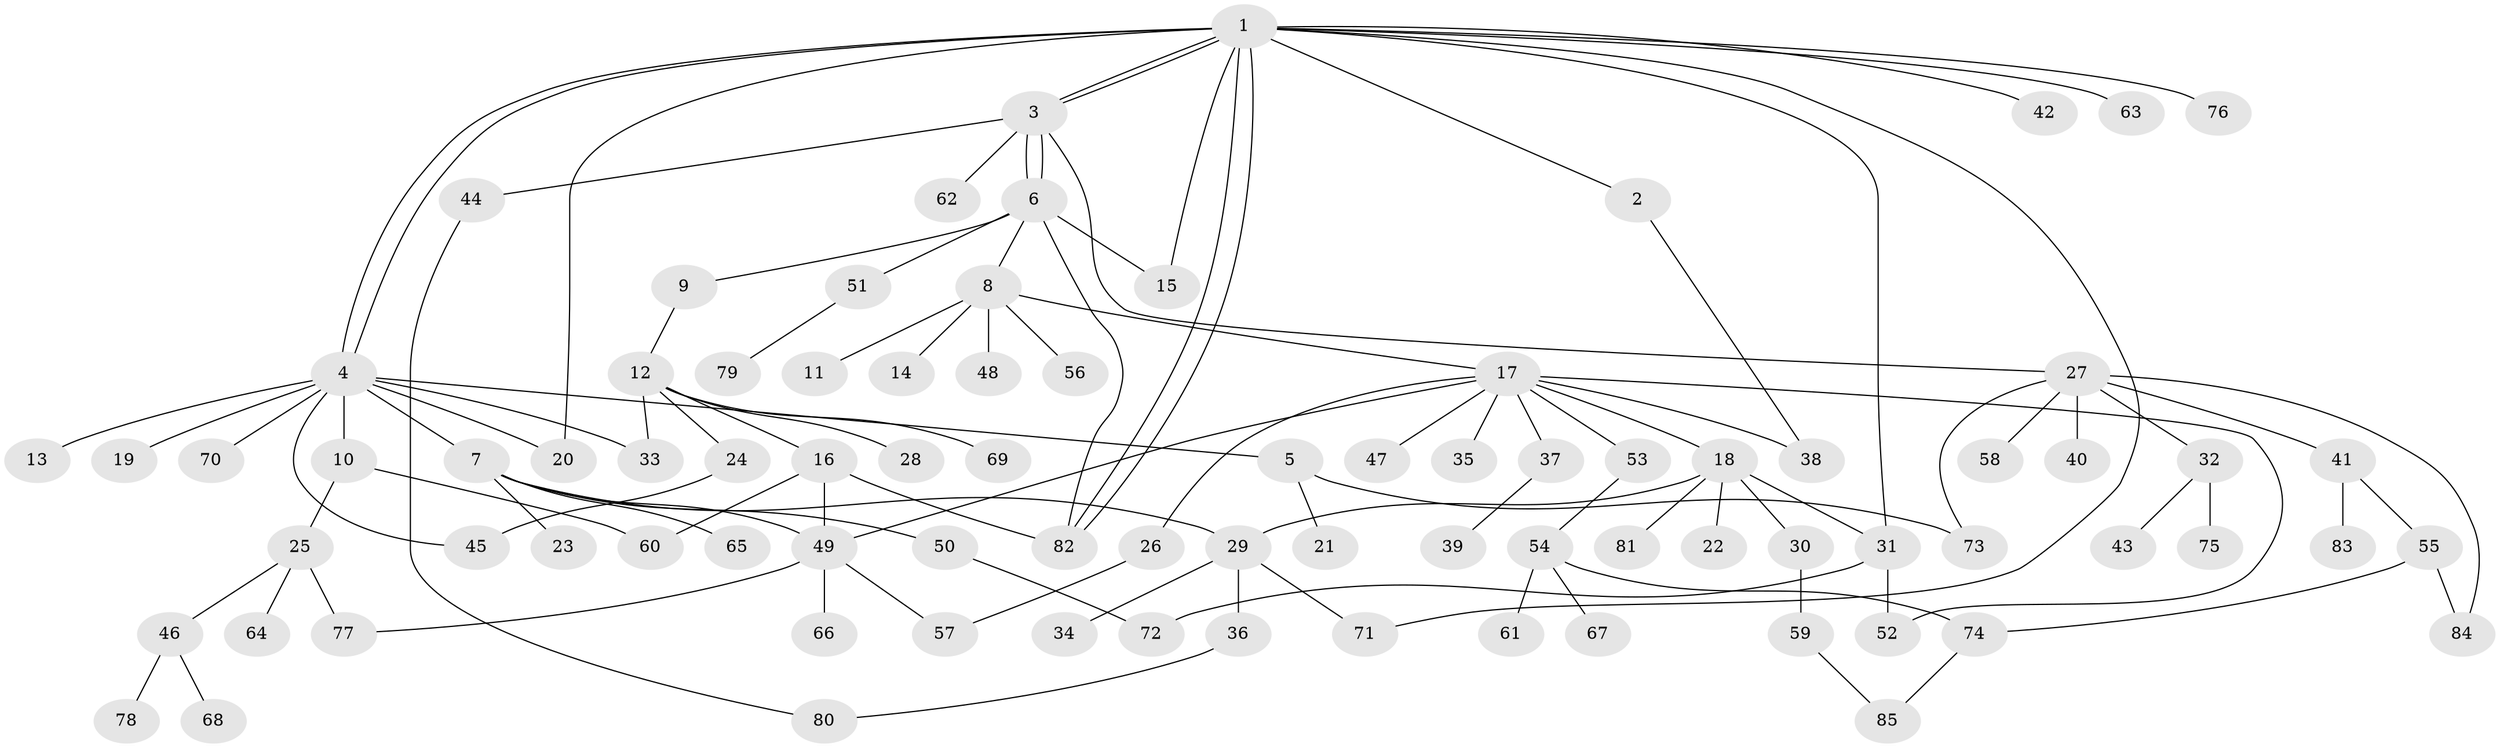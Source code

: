 // Generated by graph-tools (version 1.1) at 2025/01/03/09/25 03:01:38]
// undirected, 85 vertices, 110 edges
graph export_dot {
graph [start="1"]
  node [color=gray90,style=filled];
  1;
  2;
  3;
  4;
  5;
  6;
  7;
  8;
  9;
  10;
  11;
  12;
  13;
  14;
  15;
  16;
  17;
  18;
  19;
  20;
  21;
  22;
  23;
  24;
  25;
  26;
  27;
  28;
  29;
  30;
  31;
  32;
  33;
  34;
  35;
  36;
  37;
  38;
  39;
  40;
  41;
  42;
  43;
  44;
  45;
  46;
  47;
  48;
  49;
  50;
  51;
  52;
  53;
  54;
  55;
  56;
  57;
  58;
  59;
  60;
  61;
  62;
  63;
  64;
  65;
  66;
  67;
  68;
  69;
  70;
  71;
  72;
  73;
  74;
  75;
  76;
  77;
  78;
  79;
  80;
  81;
  82;
  83;
  84;
  85;
  1 -- 2;
  1 -- 3;
  1 -- 3;
  1 -- 4;
  1 -- 4;
  1 -- 15;
  1 -- 20;
  1 -- 31;
  1 -- 42;
  1 -- 63;
  1 -- 71;
  1 -- 76;
  1 -- 82;
  1 -- 82;
  2 -- 38;
  3 -- 6;
  3 -- 6;
  3 -- 27;
  3 -- 44;
  3 -- 62;
  4 -- 5;
  4 -- 7;
  4 -- 10;
  4 -- 13;
  4 -- 19;
  4 -- 20;
  4 -- 33;
  4 -- 45;
  4 -- 70;
  5 -- 21;
  5 -- 73;
  6 -- 8;
  6 -- 9;
  6 -- 15;
  6 -- 51;
  6 -- 82;
  7 -- 23;
  7 -- 29;
  7 -- 49;
  7 -- 50;
  7 -- 65;
  8 -- 11;
  8 -- 14;
  8 -- 17;
  8 -- 48;
  8 -- 56;
  9 -- 12;
  10 -- 25;
  10 -- 60;
  12 -- 16;
  12 -- 24;
  12 -- 28;
  12 -- 33;
  12 -- 69;
  16 -- 49;
  16 -- 60;
  16 -- 82;
  17 -- 18;
  17 -- 26;
  17 -- 35;
  17 -- 37;
  17 -- 38;
  17 -- 47;
  17 -- 49;
  17 -- 52;
  17 -- 53;
  18 -- 22;
  18 -- 29;
  18 -- 30;
  18 -- 31;
  18 -- 81;
  24 -- 45;
  25 -- 46;
  25 -- 64;
  25 -- 77;
  26 -- 57;
  27 -- 32;
  27 -- 40;
  27 -- 41;
  27 -- 58;
  27 -- 73;
  27 -- 84;
  29 -- 34;
  29 -- 36;
  29 -- 71;
  30 -- 59;
  31 -- 52;
  31 -- 72;
  32 -- 43;
  32 -- 75;
  36 -- 80;
  37 -- 39;
  41 -- 55;
  41 -- 83;
  44 -- 80;
  46 -- 68;
  46 -- 78;
  49 -- 57;
  49 -- 66;
  49 -- 77;
  50 -- 72;
  51 -- 79;
  53 -- 54;
  54 -- 61;
  54 -- 67;
  54 -- 74;
  55 -- 74;
  55 -- 84;
  59 -- 85;
  74 -- 85;
}

